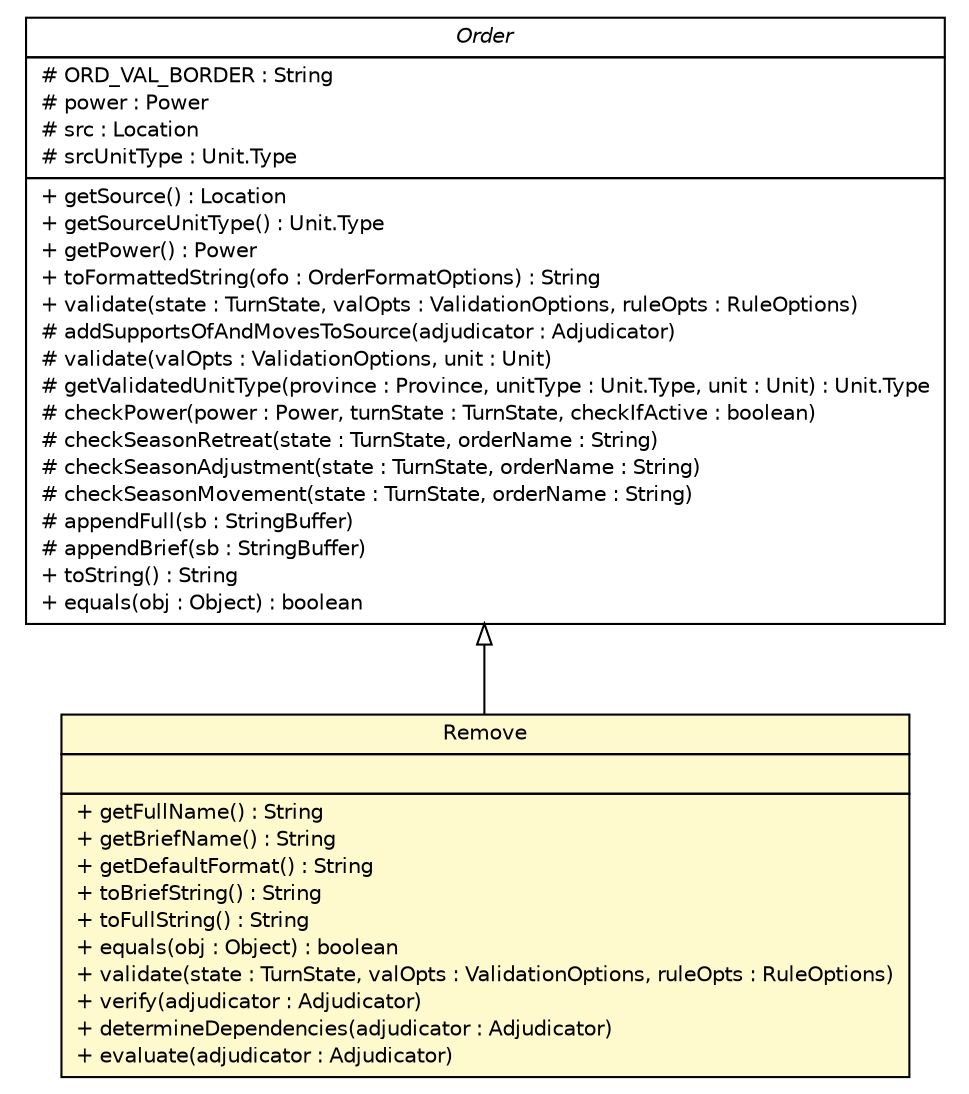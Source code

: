 #!/usr/local/bin/dot
#
# Class diagram 
# Generated by UMLGraph version 5.2 (http://www.umlgraph.org/)
#

digraph G {
	edge [fontname="Helvetica",fontsize=10,labelfontname="Helvetica",labelfontsize=10];
	node [fontname="Helvetica",fontsize=10,shape=plaintext];
	nodesep=0.25;
	ranksep=0.5;
	// dip.order.Order
	c3884 [label=<<table title="dip.order.Order" border="0" cellborder="1" cellspacing="0" cellpadding="2" port="p" href="./Order.html">
		<tr><td><table border="0" cellspacing="0" cellpadding="1">
<tr><td align="center" balign="center"><font face="Helvetica-Oblique"> Order </font></td></tr>
		</table></td></tr>
		<tr><td><table border="0" cellspacing="0" cellpadding="1">
<tr><td align="left" balign="left"> # ORD_VAL_BORDER : String </td></tr>
<tr><td align="left" balign="left"> # power : Power </td></tr>
<tr><td align="left" balign="left"> # src : Location </td></tr>
<tr><td align="left" balign="left"> # srcUnitType : Unit.Type </td></tr>
		</table></td></tr>
		<tr><td><table border="0" cellspacing="0" cellpadding="1">
<tr><td align="left" balign="left"> + getSource() : Location </td></tr>
<tr><td align="left" balign="left"> + getSourceUnitType() : Unit.Type </td></tr>
<tr><td align="left" balign="left"> + getPower() : Power </td></tr>
<tr><td align="left" balign="left"> + toFormattedString(ofo : OrderFormatOptions) : String </td></tr>
<tr><td align="left" balign="left"> + validate(state : TurnState, valOpts : ValidationOptions, ruleOpts : RuleOptions) </td></tr>
<tr><td align="left" balign="left"> # addSupportsOfAndMovesToSource(adjudicator : Adjudicator) </td></tr>
<tr><td align="left" balign="left"> # validate(valOpts : ValidationOptions, unit : Unit) </td></tr>
<tr><td align="left" balign="left"> # getValidatedUnitType(province : Province, unitType : Unit.Type, unit : Unit) : Unit.Type </td></tr>
<tr><td align="left" balign="left"> # checkPower(power : Power, turnState : TurnState, checkIfActive : boolean) </td></tr>
<tr><td align="left" balign="left"> # checkSeasonRetreat(state : TurnState, orderName : String) </td></tr>
<tr><td align="left" balign="left"> # checkSeasonAdjustment(state : TurnState, orderName : String) </td></tr>
<tr><td align="left" balign="left"> # checkSeasonMovement(state : TurnState, orderName : String) </td></tr>
<tr><td align="left" balign="left"> # appendFull(sb : StringBuffer) </td></tr>
<tr><td align="left" balign="left"> # appendBrief(sb : StringBuffer) </td></tr>
<tr><td align="left" balign="left"> + toString() : String </td></tr>
<tr><td align="left" balign="left"> + equals(obj : Object) : boolean </td></tr>
		</table></td></tr>
		</table>>, fontname="Helvetica", fontcolor="black", fontsize=10.0];
	// dip.order.Remove
	c3893 [label=<<table title="dip.order.Remove" border="0" cellborder="1" cellspacing="0" cellpadding="2" port="p" bgcolor="lemonChiffon" href="./Remove.html">
		<tr><td><table border="0" cellspacing="0" cellpadding="1">
<tr><td align="center" balign="center"> Remove </td></tr>
		</table></td></tr>
		<tr><td><table border="0" cellspacing="0" cellpadding="1">
<tr><td align="left" balign="left">  </td></tr>
		</table></td></tr>
		<tr><td><table border="0" cellspacing="0" cellpadding="1">
<tr><td align="left" balign="left"> + getFullName() : String </td></tr>
<tr><td align="left" balign="left"> + getBriefName() : String </td></tr>
<tr><td align="left" balign="left"> + getDefaultFormat() : String </td></tr>
<tr><td align="left" balign="left"> + toBriefString() : String </td></tr>
<tr><td align="left" balign="left"> + toFullString() : String </td></tr>
<tr><td align="left" balign="left"> + equals(obj : Object) : boolean </td></tr>
<tr><td align="left" balign="left"> + validate(state : TurnState, valOpts : ValidationOptions, ruleOpts : RuleOptions) </td></tr>
<tr><td align="left" balign="left"> + verify(adjudicator : Adjudicator) </td></tr>
<tr><td align="left" balign="left"> + determineDependencies(adjudicator : Adjudicator) </td></tr>
<tr><td align="left" balign="left"> + evaluate(adjudicator : Adjudicator) </td></tr>
		</table></td></tr>
		</table>>, fontname="Helvetica", fontcolor="black", fontsize=10.0];
	//dip.order.Remove extends dip.order.Order
	c3884:p -> c3893:p [dir=back,arrowtail=empty];
}


